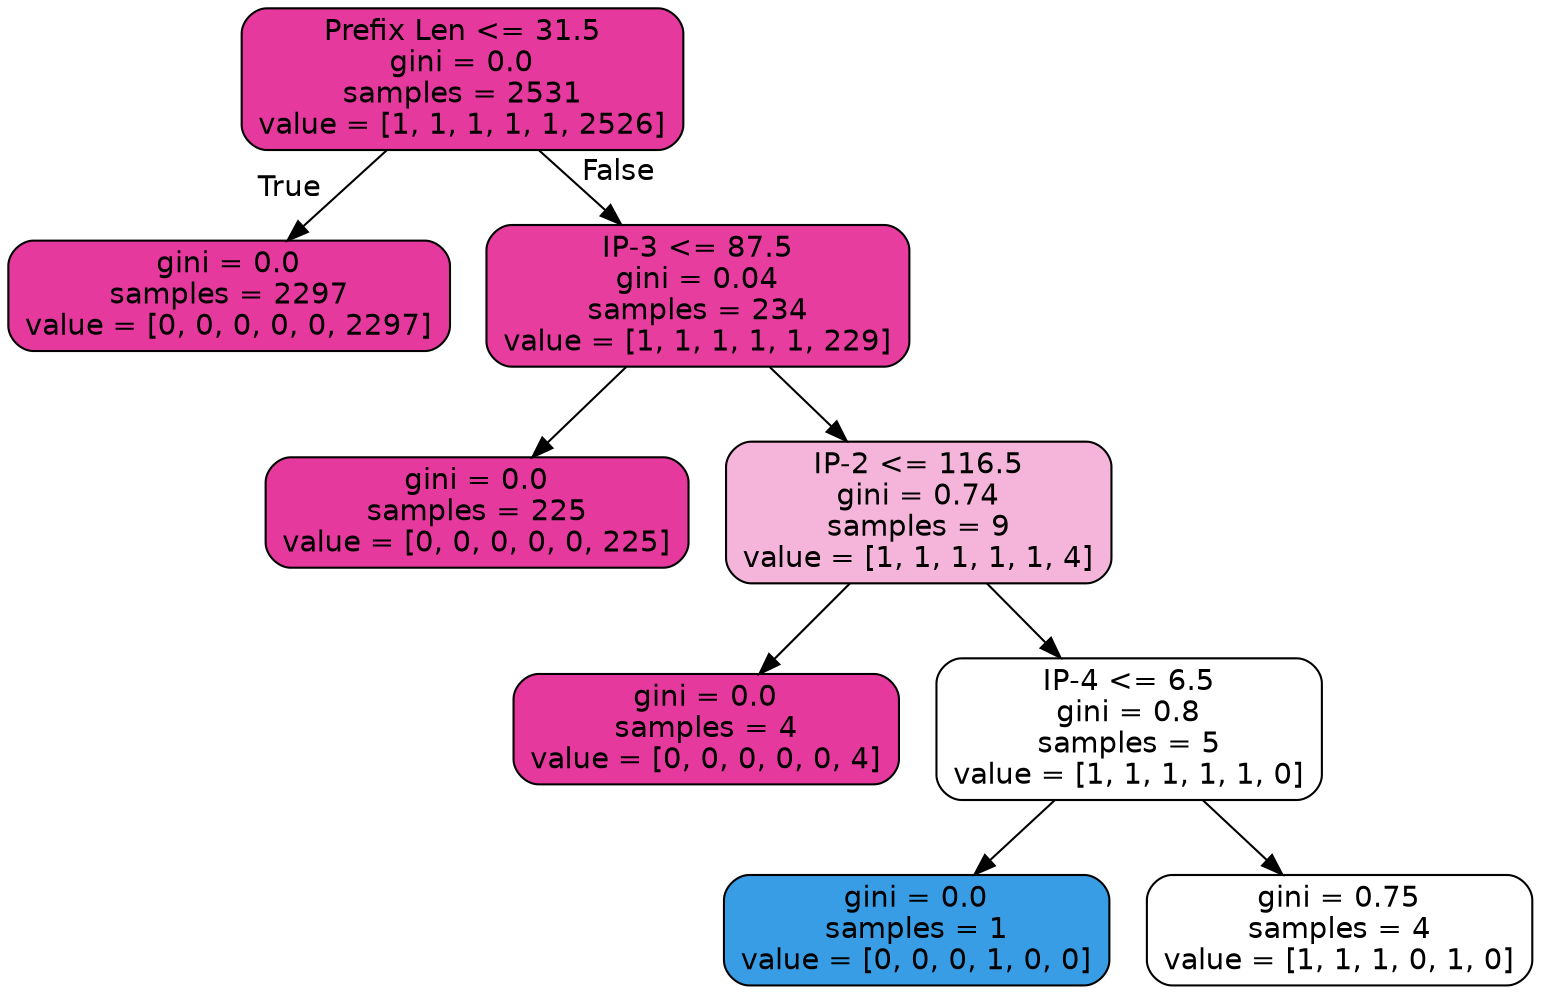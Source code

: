digraph Tree {
node [shape=box, style="filled, rounded", color="black", fontname=helvetica] ;
edge [fontname=helvetica] ;
0 [label="Prefix Len <= 31.5\ngini = 0.0\nsamples = 2531\nvalue = [1, 1, 1, 1, 1, 2526]", fillcolor="#e5399d"] ;
1 [label="gini = 0.0\nsamples = 2297\nvalue = [0, 0, 0, 0, 0, 2297]", fillcolor="#e5399d"] ;
0 -> 1 [labeldistance=2.5, labelangle=45, headlabel="True"] ;
2 [label="IP-3 <= 87.5\ngini = 0.04\nsamples = 234\nvalue = [1, 1, 1, 1, 1, 229]", fillcolor="#e63d9f"] ;
0 -> 2 [labeldistance=2.5, labelangle=-45, headlabel="False"] ;
3 [label="gini = 0.0\nsamples = 225\nvalue = [0, 0, 0, 0, 0, 225]", fillcolor="#e5399d"] ;
2 -> 3 ;
4 [label="IP-2 <= 116.5\ngini = 0.74\nsamples = 9\nvalue = [1, 1, 1, 1, 1, 4]", fillcolor="#f5b5da"] ;
2 -> 4 ;
5 [label="gini = 0.0\nsamples = 4\nvalue = [0, 0, 0, 0, 0, 4]", fillcolor="#e5399d"] ;
4 -> 5 ;
6 [label="IP-4 <= 6.5\ngini = 0.8\nsamples = 5\nvalue = [1, 1, 1, 1, 1, 0]", fillcolor="#ffffff"] ;
4 -> 6 ;
7 [label="gini = 0.0\nsamples = 1\nvalue = [0, 0, 0, 1, 0, 0]", fillcolor="#399de5"] ;
6 -> 7 ;
8 [label="gini = 0.75\nsamples = 4\nvalue = [1, 1, 1, 0, 1, 0]", fillcolor="#ffffff"] ;
6 -> 8 ;
}
